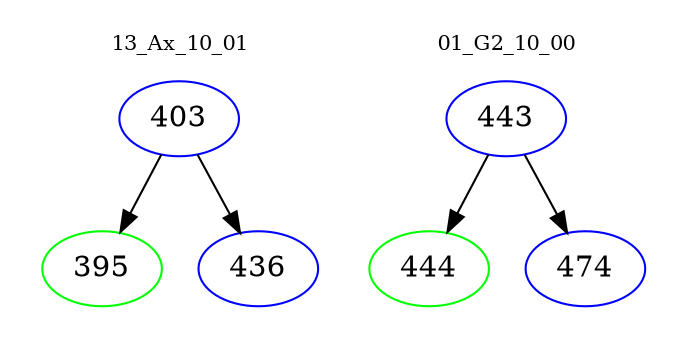 digraph{
subgraph cluster_0 {
color = white
label = "13_Ax_10_01";
fontsize=10;
T0_403 [label="403", color="blue"]
T0_403 -> T0_395 [color="black"]
T0_395 [label="395", color="green"]
T0_403 -> T0_436 [color="black"]
T0_436 [label="436", color="blue"]
}
subgraph cluster_1 {
color = white
label = "01_G2_10_00";
fontsize=10;
T1_443 [label="443", color="blue"]
T1_443 -> T1_444 [color="black"]
T1_444 [label="444", color="green"]
T1_443 -> T1_474 [color="black"]
T1_474 [label="474", color="blue"]
}
}
